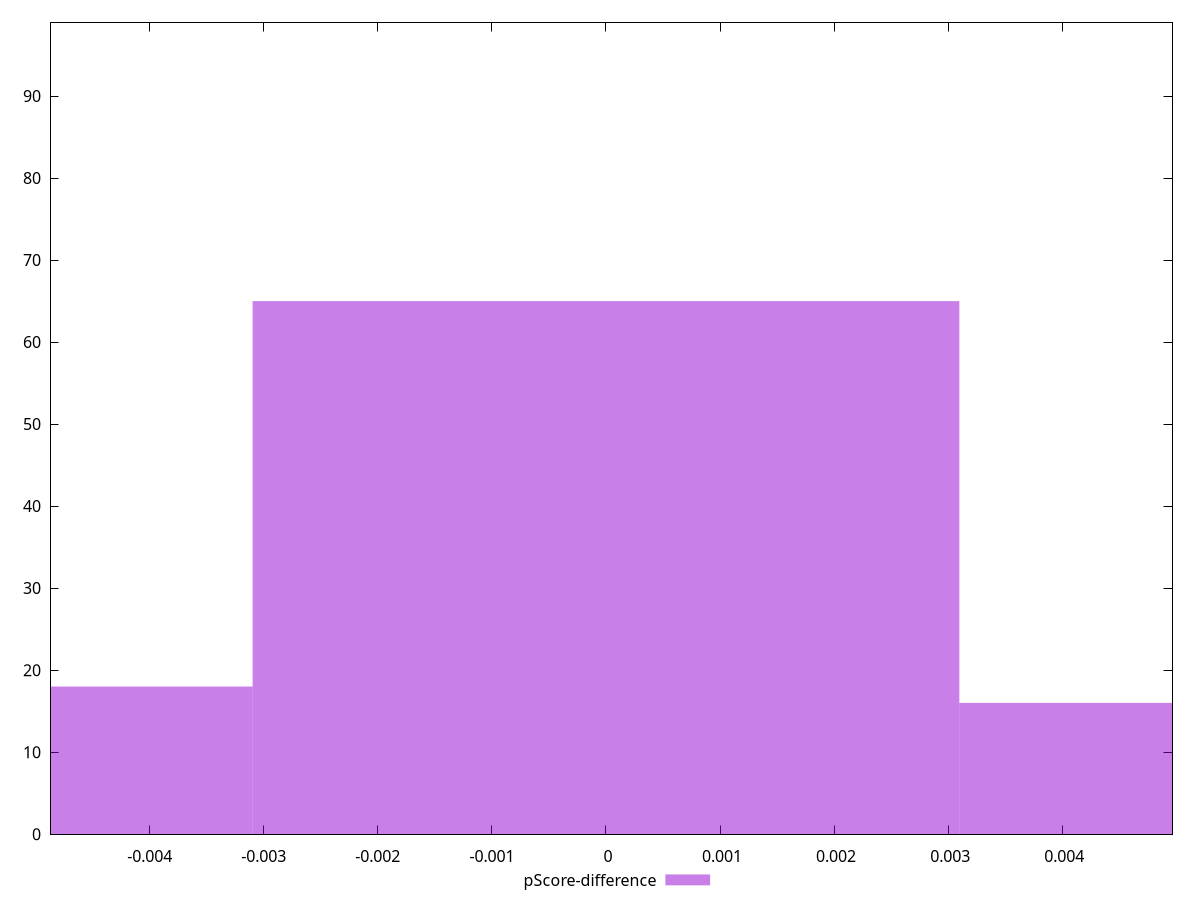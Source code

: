 reset

$pScoreDifference <<EOF
0 65
-0.006195483415210093 18
0.006195483415210093 16
EOF

set key outside below
set boxwidth 0.006195483415210093
set xrange [-0.004873794208344107:0.0049663100294856655]
set yrange [0:99]
set trange [0:99]
set style fill transparent solid 0.5 noborder
set terminal svg size 640, 490 enhanced background rgb 'white'
set output "reports/report_00027_2021-02-24T12-40-31.850Z/first-contentful-paint/samples/card/pScore-difference/histogram.svg"

plot $pScoreDifference title "pScore-difference" with boxes

reset
